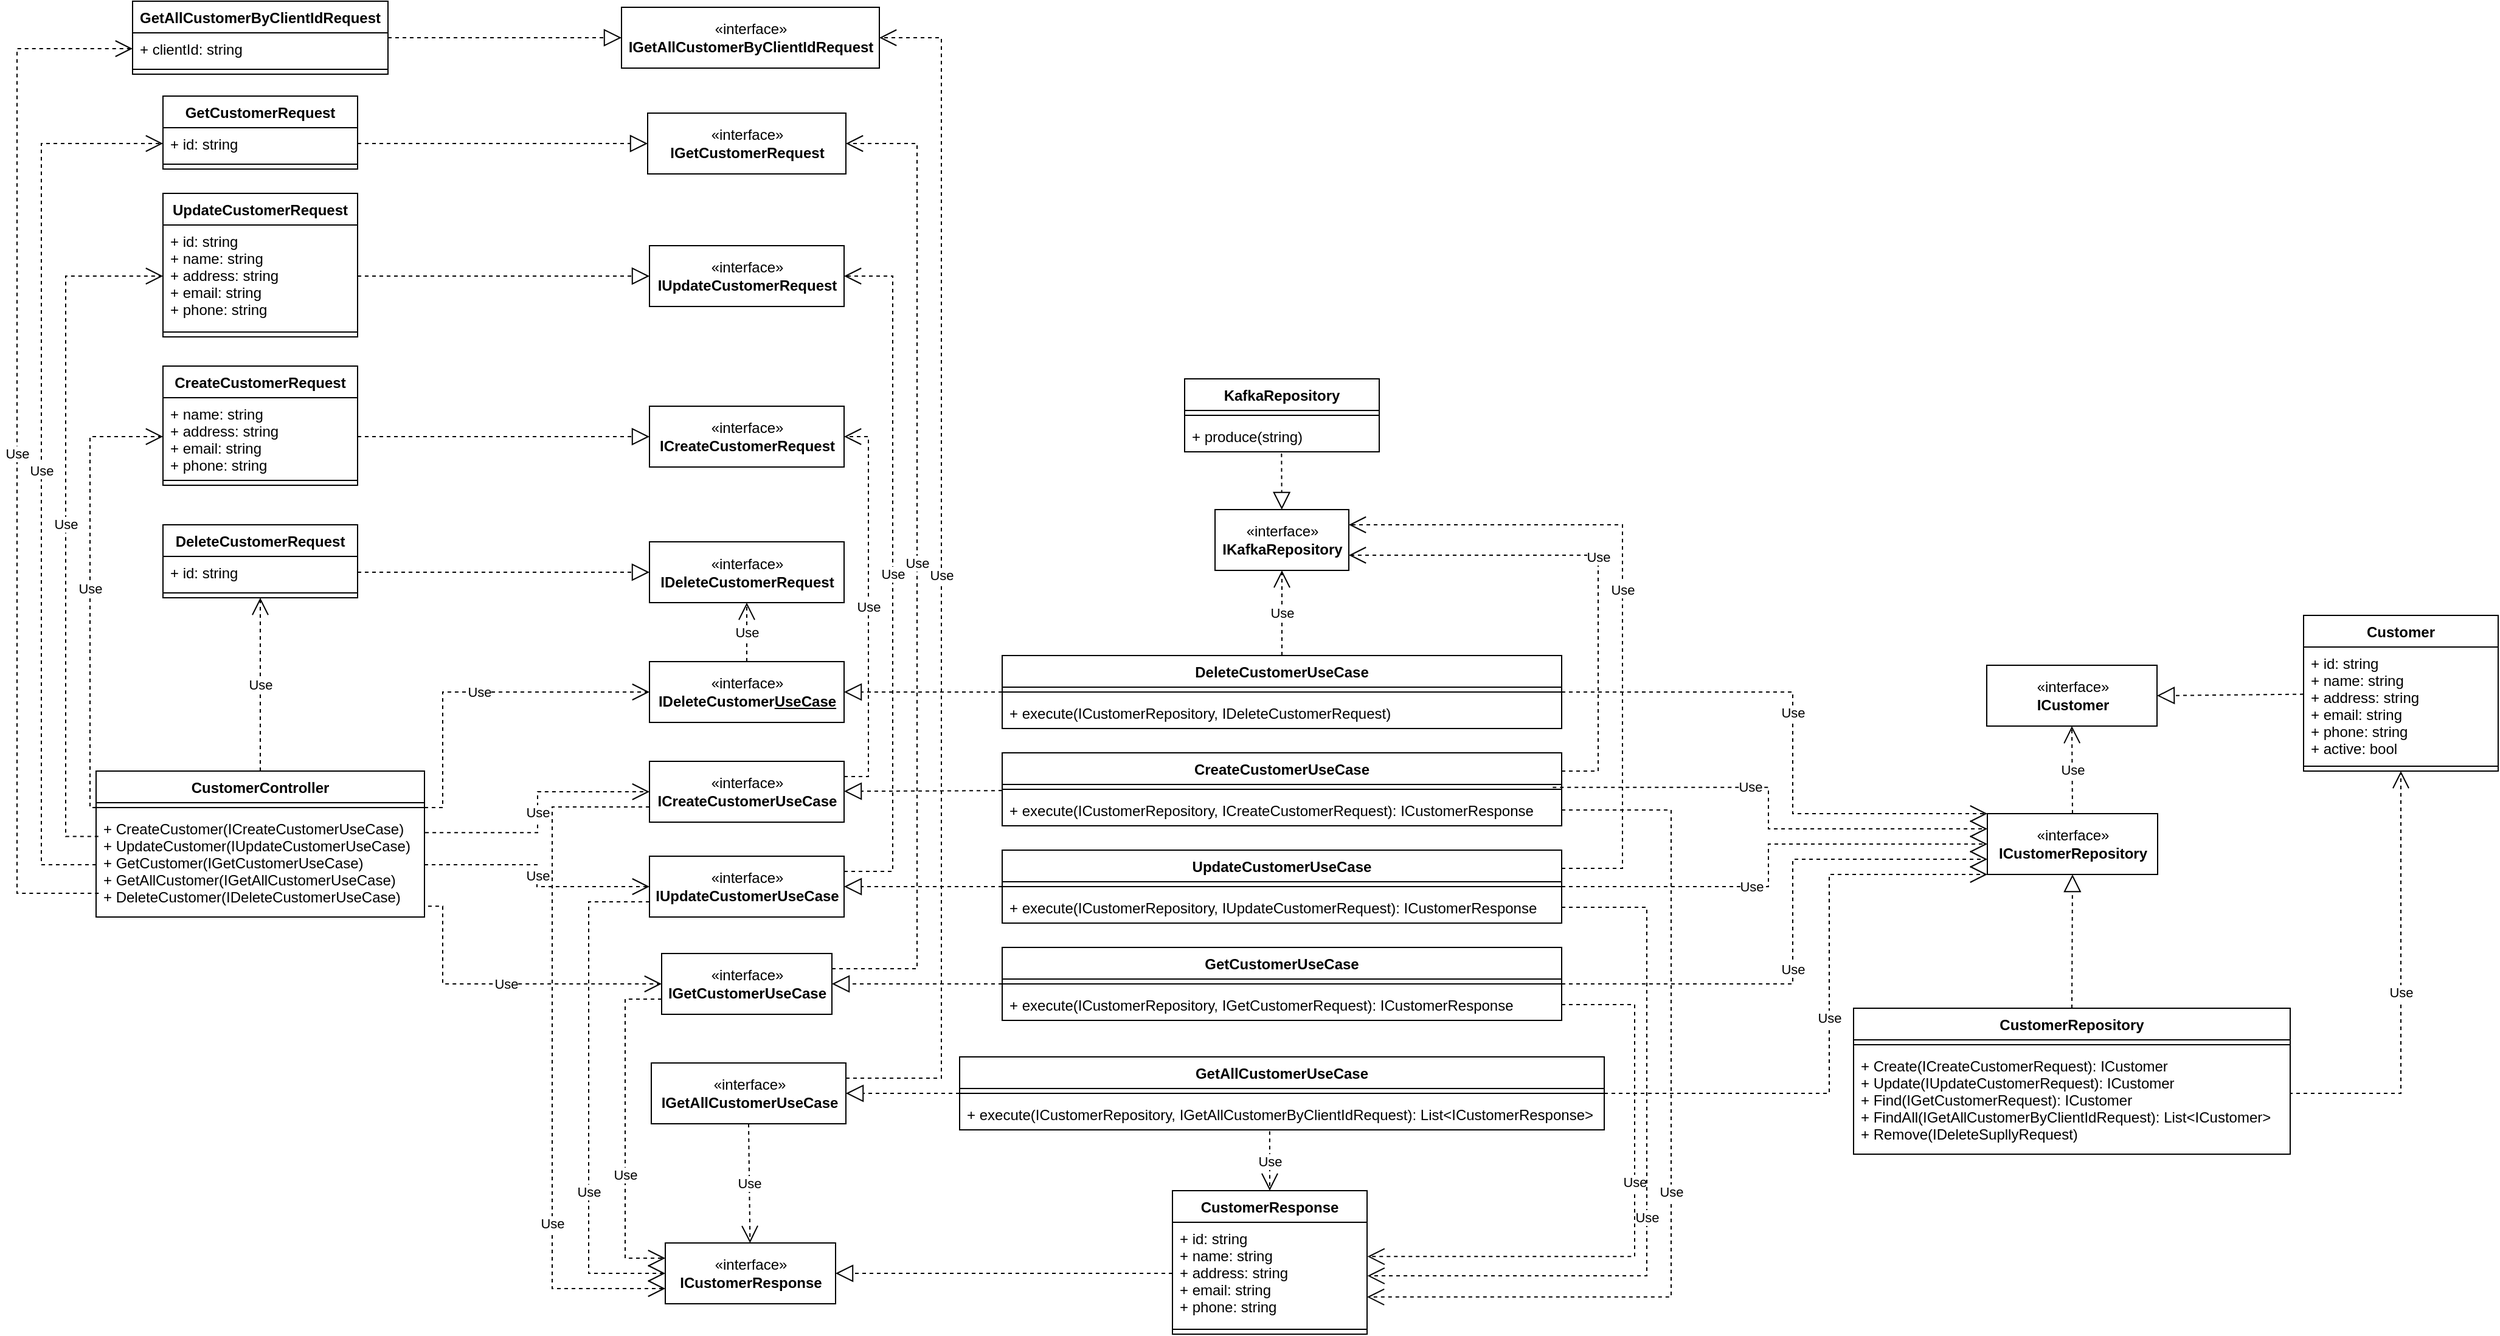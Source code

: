 <mxfile version="17.4.3" type="device"><diagram id="oYw7R-O7Lhc5RY37vG5c" name="Page-1"><mxGraphModel dx="5114" dy="4135" grid="1" gridSize="10" guides="1" tooltips="1" connect="1" arrows="1" fold="1" page="1" pageScale="1" pageWidth="827" pageHeight="1169" math="0" shadow="0"><root><mxCell id="0"/><mxCell id="1" parent="0"/><mxCell id="G_dxRfM780Akff3Wm1Jz-1" value="" style="endArrow=block;dashed=1;endFill=0;endSize=12;html=1;rounded=0;exitX=0;exitY=0.5;exitDx=0;exitDy=0;entryX=1;entryY=0.5;entryDx=0;entryDy=0;" parent="1" source="G_dxRfM780Akff3Wm1Jz-48" target="G_dxRfM780Akff3Wm1Jz-2" edge="1"><mxGeometry width="160" relative="1" as="geometry"><mxPoint x="-690" y="-1310" as="sourcePoint"/><mxPoint x="-260" y="-1103" as="targetPoint"/></mxGeometry></mxCell><mxCell id="G_dxRfM780Akff3Wm1Jz-2" value="«interface»&lt;br&gt;&lt;b&gt;ICustomerResponse&lt;/b&gt;" style="html=1;" parent="1" vertex="1"><mxGeometry x="-897" y="-1280" width="140" height="50" as="geometry"/></mxCell><mxCell id="G_dxRfM780Akff3Wm1Jz-3" value="" style="endArrow=block;dashed=1;endFill=0;endSize=12;html=1;rounded=0;" parent="1" source="G_dxRfM780Akff3Wm1Jz-10" target="G_dxRfM780Akff3Wm1Jz-21" edge="1"><mxGeometry width="160" relative="1" as="geometry"><mxPoint x="-330" y="-1543" as="sourcePoint"/><mxPoint x="-170" y="-1543" as="targetPoint"/></mxGeometry></mxCell><mxCell id="G_dxRfM780Akff3Wm1Jz-4" value="" style="endArrow=block;dashed=1;endFill=0;endSize=12;html=1;rounded=0;" parent="1" source="G_dxRfM780Akff3Wm1Jz-7" target="G_dxRfM780Akff3Wm1Jz-20" edge="1"><mxGeometry width="160" relative="1" as="geometry"><mxPoint x="-680" y="-1583" as="sourcePoint"/><mxPoint x="-520" y="-1583" as="targetPoint"/></mxGeometry></mxCell><mxCell id="G_dxRfM780Akff3Wm1Jz-5" value="" style="endArrow=block;dashed=1;endFill=0;endSize=12;html=1;rounded=0;" parent="1" source="G_dxRfM780Akff3Wm1Jz-13" target="G_dxRfM780Akff3Wm1Jz-22" edge="1"><mxGeometry width="160" relative="1" as="geometry"><mxPoint x="-330" y="-1543" as="sourcePoint"/><mxPoint x="-170" y="-1543" as="targetPoint"/></mxGeometry></mxCell><mxCell id="G_dxRfM780Akff3Wm1Jz-6" value="" style="endArrow=block;dashed=1;endFill=0;endSize=12;html=1;rounded=0;" parent="1" source="G_dxRfM780Akff3Wm1Jz-16" target="G_dxRfM780Akff3Wm1Jz-23" edge="1"><mxGeometry width="160" relative="1" as="geometry"><mxPoint x="-330" y="-1543" as="sourcePoint"/><mxPoint x="-170" y="-1543" as="targetPoint"/></mxGeometry></mxCell><mxCell id="G_dxRfM780Akff3Wm1Jz-7" value="CreateCustomerUseCase" style="swimlane;fontStyle=1;align=center;verticalAlign=top;childLayout=stackLayout;horizontal=1;startSize=26;horizontalStack=0;resizeParent=1;resizeParentMax=0;resizeLast=0;collapsible=1;marginBottom=0;" parent="1" vertex="1"><mxGeometry x="-620" y="-1683" width="460" height="60" as="geometry"/></mxCell><mxCell id="G_dxRfM780Akff3Wm1Jz-8" value="" style="line;strokeWidth=1;fillColor=none;align=left;verticalAlign=middle;spacingTop=-1;spacingLeft=3;spacingRight=3;rotatable=0;labelPosition=right;points=[];portConstraint=eastwest;" parent="G_dxRfM780Akff3Wm1Jz-7" vertex="1"><mxGeometry y="26" width="460" height="8" as="geometry"/></mxCell><mxCell id="G_dxRfM780Akff3Wm1Jz-9" value="+ execute(ICustomerRepository, ICreateCustomerRequest): ICustomerResponse" style="text;strokeColor=none;fillColor=none;align=left;verticalAlign=top;spacingLeft=4;spacingRight=4;overflow=hidden;rotatable=0;points=[[0,0.5],[1,0.5]];portConstraint=eastwest;" parent="G_dxRfM780Akff3Wm1Jz-7" vertex="1"><mxGeometry y="34" width="460" height="26" as="geometry"/></mxCell><mxCell id="G_dxRfM780Akff3Wm1Jz-10" value="UpdateCustomerUseCase" style="swimlane;fontStyle=1;align=center;verticalAlign=top;childLayout=stackLayout;horizontal=1;startSize=26;horizontalStack=0;resizeParent=1;resizeParentMax=0;resizeLast=0;collapsible=1;marginBottom=0;" parent="1" vertex="1"><mxGeometry x="-620" y="-1603" width="460" height="60" as="geometry"/></mxCell><mxCell id="G_dxRfM780Akff3Wm1Jz-11" value="" style="line;strokeWidth=1;fillColor=none;align=left;verticalAlign=middle;spacingTop=-1;spacingLeft=3;spacingRight=3;rotatable=0;labelPosition=right;points=[];portConstraint=eastwest;" parent="G_dxRfM780Akff3Wm1Jz-10" vertex="1"><mxGeometry y="26" width="460" height="8" as="geometry"/></mxCell><mxCell id="G_dxRfM780Akff3Wm1Jz-12" value="+ execute(ICustomerRepository, IUpdateCustomerRequest): ICustomerResponse" style="text;strokeColor=none;fillColor=none;align=left;verticalAlign=top;spacingLeft=4;spacingRight=4;overflow=hidden;rotatable=0;points=[[0,0.5],[1,0.5]];portConstraint=eastwest;" parent="G_dxRfM780Akff3Wm1Jz-10" vertex="1"><mxGeometry y="34" width="460" height="26" as="geometry"/></mxCell><mxCell id="G_dxRfM780Akff3Wm1Jz-13" value="GetCustomerUseCase" style="swimlane;fontStyle=1;align=center;verticalAlign=top;childLayout=stackLayout;horizontal=1;startSize=26;horizontalStack=0;resizeParent=1;resizeParentMax=0;resizeLast=0;collapsible=1;marginBottom=0;" parent="1" vertex="1"><mxGeometry x="-620" y="-1523" width="460" height="60" as="geometry"/></mxCell><mxCell id="G_dxRfM780Akff3Wm1Jz-14" value="" style="line;strokeWidth=1;fillColor=none;align=left;verticalAlign=middle;spacingTop=-1;spacingLeft=3;spacingRight=3;rotatable=0;labelPosition=right;points=[];portConstraint=eastwest;" parent="G_dxRfM780Akff3Wm1Jz-13" vertex="1"><mxGeometry y="26" width="460" height="8" as="geometry"/></mxCell><mxCell id="G_dxRfM780Akff3Wm1Jz-15" value="+ execute(ICustomerRepository, IGetCustomerRequest): ICustomerResponse" style="text;strokeColor=none;fillColor=none;align=left;verticalAlign=top;spacingLeft=4;spacingRight=4;overflow=hidden;rotatable=0;points=[[0,0.5],[1,0.5]];portConstraint=eastwest;" parent="G_dxRfM780Akff3Wm1Jz-13" vertex="1"><mxGeometry y="34" width="460" height="26" as="geometry"/></mxCell><mxCell id="G_dxRfM780Akff3Wm1Jz-16" value="DeleteCustomerUseCase" style="swimlane;fontStyle=1;align=center;verticalAlign=top;childLayout=stackLayout;horizontal=1;startSize=26;horizontalStack=0;resizeParent=1;resizeParentMax=0;resizeLast=0;collapsible=1;marginBottom=0;" parent="1" vertex="1"><mxGeometry x="-620" y="-1763" width="460" height="60" as="geometry"/></mxCell><mxCell id="G_dxRfM780Akff3Wm1Jz-17" value="" style="line;strokeWidth=1;fillColor=none;align=left;verticalAlign=middle;spacingTop=-1;spacingLeft=3;spacingRight=3;rotatable=0;labelPosition=right;points=[];portConstraint=eastwest;" parent="G_dxRfM780Akff3Wm1Jz-16" vertex="1"><mxGeometry y="26" width="460" height="8" as="geometry"/></mxCell><mxCell id="G_dxRfM780Akff3Wm1Jz-18" value="+ execute(ICustomerRepository, IDeleteCustomerRequest)" style="text;strokeColor=none;fillColor=none;align=left;verticalAlign=top;spacingLeft=4;spacingRight=4;overflow=hidden;rotatable=0;points=[[0,0.5],[1,0.5]];portConstraint=eastwest;" parent="G_dxRfM780Akff3Wm1Jz-16" vertex="1"><mxGeometry y="34" width="460" height="26" as="geometry"/></mxCell><mxCell id="G_dxRfM780Akff3Wm1Jz-19" value="&lt;span style=&quot;color: rgba(0 , 0 , 0 , 0) ; font-family: monospace ; font-size: 0px&quot;&gt;%3CmxGraphModel%3E%3Croot%3E%3CmxCell%20id%3D%220%22%2F%3E%3CmxCell%20id%3D%221%22%20parent%3D%220%22%2F%3E%3CmxCell%20id%3D%222%22%20value%3D%22%C2%ABinterface%C2%BB%26lt%3Bbr%26gt%3B%26lt%3Bb%26gt%3BICreateCustomerRequest%26lt%3B%2Fb%26gt%3B%22%20style%3D%22html%3D1%3B%22%20vertex%3D%221%22%20parent%3D%221%22%3E%3CmxGeometry%20x%3D%22-1110%22%20y%3D%22-2160%22%20width%3D%22140%22%20height%3D%2250%22%20as%3D%22geometry%22%2F%3E%3C%2FmxCell%3E%3CmxCell%20id%3D%223%22%20value%3D%22%C2%ABinterface%C2%BB%26lt%3Bbr%26gt%3B%26lt%3Bb%26gt%3BIGetCustomerRequest%26lt%3B%2Fb%26gt%3B%22%20style%3D%22html%3D1%3B%22%20vertex%3D%221%22%20parent%3D%221%22%3E%3CmxGeometry%20x%3D%22-1110%22%20y%3D%22-2040%22%20width%3D%22140%22%20height%3D%2250%22%20as%3D%22geometry%22%2F%3E%3C%2FmxCell%3E%3CmxCell%20id%3D%224%22%20value%3D%22%C2%ABinterface%C2%BB%26lt%3Bbr%26gt%3B%26lt%3Bb%26gt%3BIUpdateCustomerR%26lt%3B%2Fb%26gt%3B%26lt%3Bspan%20style%3D%26quot%3Bcolor%3A%20rgba(0%20%2C%200%20%2C%200%20%2C%200)%20%3B%20font-family%3A%20monospace%20%3B%20font-size%3A%200px%26quot%3B%26gt%3B%253CmxGraphModel%253E%253Croot%253E%253CmxCell%2520id%253D%25220%2522%252F%253E%253CmxCell%2520id%253D%25221%2522%2520parent%253D%25220%2522%252F%253E%253CmxCell%2520id%253D%25222%2522%2520value%253D%2522%25C2%25ABinterface%25C2%25BB%2526lt%253Bbr%2526gt%253B%2526lt%253Bb%2526gt%253BICreateCustomerRequest%2526lt%253B%252Fb%2526gt%253B%2522%2520style%253D%2522html%253D1%253B%2522%2520vertex%253D%25221%2522%2520parent%253D%25221%2522%253E%253CmxGeometry%2520x%253D%2522-790%2522%2520y%253D%2522-1310%2522%2520width%253D%2522140%2522%2520height%253D%252250%2522%2520as%253D%2522geometry%2522%252F%253E%253C%252FmxCell%253E%253C%252Froot%253E%253C%252FmxGraphModel%253E%26lt%3B%2Fspan%26gt%3B%26lt%3Bb%26gt%3B%26lt%3Bbr%26gt%3Bequest%26lt%3B%2Fb%26gt%3B%22%20style%3D%22html%3D1%3B%22%20vertex%3D%221%22%20parent%3D%221%22%3E%3CmxGeometry%20x%3D%22-1110%22%20y%3D%22-2100%22%20width%3D%22140%22%20height%3D%2250%22%20as%3D%22geometry%22%2F%3E%3C%2FmxCell%3E%3CmxCell%20id%3D%225%22%20value%3D%22%C2%ABinterface%C2%BB%26lt%3Bbr%26gt%3B%26lt%3Bb%26gt%3BIDeleteCustomerRequest%26lt%3B%2Fb%26gt%3B%22%20style%3D%22html%3D1%3B%22%20vertex%3D%221%22%20parent%3D%221%22%3E%3CmxGeometry%20x%3D%22-1110%22%20y%3D%22-1980%22%20width%3D%22140%22%20height%3D%2250%22%20as%3D%22geometry%22%2F%3E%3C%2FmxCell%3E%3C%2Froot%3E%3C%2FmxGraphModel%3E&lt;/span&gt;" style="html=1;strokeColor=none;resizeWidth=1;resizeHeight=1;fillColor=none;part=1;connectable=0;allowArrows=0;deletable=0;" parent="1" vertex="1"><mxGeometry x="-940" y="-1773" width="230.0" height="224" as="geometry"><mxPoint y="30" as="offset"/></mxGeometry></mxCell><mxCell id="G_dxRfM780Akff3Wm1Jz-20" value="«interface»&lt;br&gt;&lt;b&gt;ICreateCustomerUseCase&lt;/b&gt;" style="html=1;" parent="1" vertex="1"><mxGeometry x="-910" y="-1676" width="160" height="50" as="geometry"/></mxCell><mxCell id="G_dxRfM780Akff3Wm1Jz-21" value="«interface»&lt;br&gt;&lt;b&gt;IUpdateCustomerUseCase&lt;/b&gt;&lt;span style=&quot;color: rgba(0 , 0 , 0 , 0) ; font-family: monospace ; font-size: 0px&quot;&gt;%3CmxGraphModel%3E%3Croot%3E%3CmxCell%20id%3D%220%22%2F%3E%3CmxCell%20id%3D%221%22%20parent%3D%220%22%2F%3E%3CmxCell%20id%3D%222%22%20value%3D%22%C2%ABinterface%C2%BB%26lt%3Bbr%26gt%3B%26lt%3Bb%26gt%3BICreateCustomerRequest%26lt%3B%2Fb%26gt%3B%22%20style%3D%22html%3D1%3B%22%20vertex%3D%221%22%20parent%3D%221%22%3E%3CmxGeometry%20x%3D%22-790%22%20y%3D%22-1310%22%20width%3D%22140%22%20height%3D%2250%22%20as%3D%22geometry%22%2F%3E%3C%2FmxCell%3E%3C%2Froot%3E%3C%2FmxGraphMom&lt;/span&gt;&lt;b&gt;&lt;br&gt;&lt;/b&gt;" style="html=1;" parent="1" vertex="1"><mxGeometry x="-910" y="-1598" width="160" height="50" as="geometry"/></mxCell><mxCell id="G_dxRfM780Akff3Wm1Jz-22" value="«interface»&lt;br&gt;&lt;b&gt;IGetCustomerUseCase&lt;/b&gt;" style="html=1;" parent="1" vertex="1"><mxGeometry x="-900" y="-1518" width="140" height="50" as="geometry"/></mxCell><mxCell id="G_dxRfM780Akff3Wm1Jz-23" value="«interface»&lt;br&gt;&lt;b&gt;IDeleteCustomer&lt;u&gt;UseCase&lt;/u&gt;&lt;/b&gt;" style="html=1;" parent="1" vertex="1"><mxGeometry x="-910" y="-1758" width="160" height="50" as="geometry"/></mxCell><mxCell id="G_dxRfM780Akff3Wm1Jz-24" value="Use" style="endArrow=open;endSize=12;dashed=1;html=1;rounded=0;exitX=0;exitY=0.75;exitDx=0;exitDy=0;edgeStyle=elbowEdgeStyle;entryX=0;entryY=0.75;entryDx=0;entryDy=0;" parent="1" source="G_dxRfM780Akff3Wm1Jz-20" target="G_dxRfM780Akff3Wm1Jz-2" edge="1"><mxGeometry x="0.485" width="160" relative="1" as="geometry"><mxPoint x="-1180" y="-1623" as="sourcePoint"/><mxPoint x="-930" y="-1233" as="targetPoint"/><Array as="points"><mxPoint x="-990" y="-1593"/><mxPoint x="-980" y="-1373"/><mxPoint x="-910" y="-1193"/><mxPoint x="-930" y="-1403"/><mxPoint x="-920" y="-1643"/><mxPoint x="-910" y="-1663"/><mxPoint x="-900" y="-1543"/></Array><mxPoint as="offset"/></mxGeometry></mxCell><mxCell id="G_dxRfM780Akff3Wm1Jz-25" value="Use" style="endArrow=open;endSize=12;dashed=1;html=1;rounded=0;exitX=0;exitY=0.75;exitDx=0;exitDy=0;edgeStyle=elbowEdgeStyle;entryX=0;entryY=0.5;entryDx=0;entryDy=0;" parent="1" source="G_dxRfM780Akff3Wm1Jz-21" target="G_dxRfM780Akff3Wm1Jz-2" edge="1"><mxGeometry x="0.376" width="160" relative="1" as="geometry"><mxPoint x="-1040" y="-1433" as="sourcePoint"/><mxPoint x="-950" y="-1213" as="targetPoint"/><Array as="points"><mxPoint x="-960" y="-1383"/><mxPoint x="-950" y="-1423"/><mxPoint x="-950" y="-1393"/><mxPoint x="-930" y="-1473"/><mxPoint x="-920" y="-1502"/></Array><mxPoint as="offset"/></mxGeometry></mxCell><mxCell id="G_dxRfM780Akff3Wm1Jz-26" value="Use" style="endArrow=open;endSize=12;dashed=1;html=1;rounded=0;exitX=0;exitY=0.75;exitDx=0;exitDy=0;edgeStyle=elbowEdgeStyle;entryX=0;entryY=0.25;entryDx=0;entryDy=0;" parent="1" source="G_dxRfM780Akff3Wm1Jz-22" target="G_dxRfM780Akff3Wm1Jz-2" edge="1"><mxGeometry x="0.264" width="160" relative="1" as="geometry"><mxPoint x="-1040" y="-1433" as="sourcePoint"/><mxPoint x="-970" y="-1163" as="targetPoint"/><Array as="points"><mxPoint x="-930" y="-1373"/><mxPoint x="-830" y="-1353"/><mxPoint x="-940" y="-1373"/><mxPoint x="-970" y="-1363"/><mxPoint x="-990" y="-1383"/><mxPoint x="-950" y="-1463"/><mxPoint x="-940" y="-1463"/></Array><mxPoint as="offset"/></mxGeometry></mxCell><mxCell id="G_dxRfM780Akff3Wm1Jz-27" value="Use" style="endArrow=open;endSize=12;dashed=1;html=1;rounded=0;exitX=0.984;exitY=0.3;exitDx=0;exitDy=0;entryX=0;entryY=0.25;entryDx=0;entryDy=0;edgeStyle=elbowEdgeStyle;exitPerimeter=0;" parent="1" source="G_dxRfM780Akff3Wm1Jz-8" target="G_dxRfM780Akff3Wm1Jz-74" edge="1"><mxGeometry x="-0.17" width="160" relative="1" as="geometry"><mxPoint x="-330" y="-1633" as="sourcePoint"/><mxPoint x="-170" y="-1633" as="targetPoint"/><Array as="points"><mxPoint x="10" y="-1633"/><mxPoint x="10" y="-1703"/></Array><mxPoint as="offset"/></mxGeometry></mxCell><mxCell id="G_dxRfM780Akff3Wm1Jz-28" value="Use" style="endArrow=open;endSize=12;dashed=1;html=1;rounded=0;exitX=1;exitY=0.5;exitDx=0;exitDy=0;entryX=0;entryY=0.5;entryDx=0;entryDy=0;edgeStyle=elbowEdgeStyle;" parent="1" source="G_dxRfM780Akff3Wm1Jz-10" target="G_dxRfM780Akff3Wm1Jz-74" edge="1"><mxGeometry x="-0.193" width="160" relative="1" as="geometry"><mxPoint x="-320" y="-1623" as="sourcePoint"/><mxPoint x="-160" y="-1623" as="targetPoint"/><Array as="points"><mxPoint x="10" y="-1593"/></Array><mxPoint as="offset"/></mxGeometry></mxCell><mxCell id="G_dxRfM780Akff3Wm1Jz-29" value="Use" style="endArrow=open;endSize=12;dashed=1;html=1;rounded=0;exitX=1;exitY=0.5;exitDx=0;exitDy=0;entryX=0;entryY=0.75;entryDx=0;entryDy=0;edgeStyle=elbowEdgeStyle;" parent="1" source="G_dxRfM780Akff3Wm1Jz-13" target="G_dxRfM780Akff3Wm1Jz-74" edge="1"><mxGeometry x="-0.104" width="160" relative="1" as="geometry"><mxPoint x="-310" y="-1613" as="sourcePoint"/><mxPoint x="-150" y="-1613" as="targetPoint"/><Array as="points"><mxPoint x="30" y="-1523"/><mxPoint x="-20" y="-1603"/><mxPoint x="-270" y="-1603"/></Array><mxPoint as="offset"/></mxGeometry></mxCell><mxCell id="G_dxRfM780Akff3Wm1Jz-30" value="Use" style="endArrow=open;endSize=12;dashed=1;html=1;rounded=0;edgeStyle=elbowEdgeStyle;exitX=1;exitY=0.5;exitDx=0;exitDy=0;entryX=0;entryY=0;entryDx=0;entryDy=0;" parent="1" source="G_dxRfM780Akff3Wm1Jz-16" target="G_dxRfM780Akff3Wm1Jz-74" edge="1"><mxGeometry x="-0.08" width="160" relative="1" as="geometry"><mxPoint x="-290" y="-1533" as="sourcePoint"/><mxPoint x="140" y="-1733" as="targetPoint"/><Array as="points"><mxPoint x="30" y="-1673"/><mxPoint x="20" y="-1543"/></Array><mxPoint as="offset"/></mxGeometry></mxCell><mxCell id="G_dxRfM780Akff3Wm1Jz-31" value="DeleteCustomerRequest" style="swimlane;fontStyle=1;align=center;verticalAlign=top;childLayout=stackLayout;horizontal=1;startSize=26;horizontalStack=0;resizeParent=1;resizeParentMax=0;resizeLast=0;collapsible=1;marginBottom=0;" parent="1" vertex="1"><mxGeometry x="-1310" y="-1870.5" width="160" height="60" as="geometry"/></mxCell><mxCell id="G_dxRfM780Akff3Wm1Jz-32" value="+ id: string" style="text;strokeColor=none;fillColor=none;align=left;verticalAlign=top;spacingLeft=4;spacingRight=4;overflow=hidden;rotatable=0;points=[[0,0.5],[1,0.5]];portConstraint=eastwest;" parent="G_dxRfM780Akff3Wm1Jz-31" vertex="1"><mxGeometry y="26" width="160" height="26" as="geometry"/></mxCell><mxCell id="G_dxRfM780Akff3Wm1Jz-33" value="" style="line;strokeWidth=1;fillColor=none;align=left;verticalAlign=middle;spacingTop=-1;spacingLeft=3;spacingRight=3;rotatable=0;labelPosition=right;points=[];portConstraint=eastwest;" parent="G_dxRfM780Akff3Wm1Jz-31" vertex="1"><mxGeometry y="52" width="160" height="8" as="geometry"/></mxCell><mxCell id="G_dxRfM780Akff3Wm1Jz-34" style="edgeStyle=elbowEdgeStyle;rounded=0;orthogonalLoop=1;jettySize=auto;html=1;exitX=0.5;exitY=0;exitDx=0;exitDy=0;" parent="1" source="G_dxRfM780Akff3Wm1Jz-31" target="G_dxRfM780Akff3Wm1Jz-31" edge="1"><mxGeometry relative="1" as="geometry"/></mxCell><mxCell id="G_dxRfM780Akff3Wm1Jz-35" value="GetCustomerRequest" style="swimlane;fontStyle=1;align=center;verticalAlign=top;childLayout=stackLayout;horizontal=1;startSize=26;horizontalStack=0;resizeParent=1;resizeParentMax=0;resizeLast=0;collapsible=1;marginBottom=0;" parent="1" vertex="1"><mxGeometry x="-1310" y="-2223" width="160" height="60" as="geometry"/></mxCell><mxCell id="G_dxRfM780Akff3Wm1Jz-36" value="+ id: string" style="text;strokeColor=none;fillColor=none;align=left;verticalAlign=top;spacingLeft=4;spacingRight=4;overflow=hidden;rotatable=0;points=[[0,0.5],[1,0.5]];portConstraint=eastwest;" parent="G_dxRfM780Akff3Wm1Jz-35" vertex="1"><mxGeometry y="26" width="160" height="26" as="geometry"/></mxCell><mxCell id="G_dxRfM780Akff3Wm1Jz-37" value="" style="line;strokeWidth=1;fillColor=none;align=left;verticalAlign=middle;spacingTop=-1;spacingLeft=3;spacingRight=3;rotatable=0;labelPosition=right;points=[];portConstraint=eastwest;" parent="G_dxRfM780Akff3Wm1Jz-35" vertex="1"><mxGeometry y="52" width="160" height="8" as="geometry"/></mxCell><mxCell id="G_dxRfM780Akff3Wm1Jz-38" value="UpdateCustomerRequest" style="swimlane;fontStyle=1;align=center;verticalAlign=top;childLayout=stackLayout;horizontal=1;startSize=26;horizontalStack=0;resizeParent=1;resizeParentMax=0;resizeLast=0;collapsible=1;marginBottom=0;" parent="1" vertex="1"><mxGeometry x="-1310" y="-2143" width="160" height="118" as="geometry"/></mxCell><mxCell id="G_dxRfM780Akff3Wm1Jz-39" value="+ id: string&#10;+ name: string&#10;+ address: string&#10;+ email: string&#10;+ phone: string" style="text;strokeColor=none;fillColor=none;align=left;verticalAlign=top;spacingLeft=4;spacingRight=4;overflow=hidden;rotatable=0;points=[[0,0.5],[1,0.5]];portConstraint=eastwest;" parent="G_dxRfM780Akff3Wm1Jz-38" vertex="1"><mxGeometry y="26" width="160" height="84" as="geometry"/></mxCell><mxCell id="G_dxRfM780Akff3Wm1Jz-40" value="" style="line;strokeWidth=1;fillColor=none;align=left;verticalAlign=middle;spacingTop=-1;spacingLeft=3;spacingRight=3;rotatable=0;labelPosition=right;points=[];portConstraint=eastwest;" parent="G_dxRfM780Akff3Wm1Jz-38" vertex="1"><mxGeometry y="110" width="160" height="8" as="geometry"/></mxCell><mxCell id="G_dxRfM780Akff3Wm1Jz-41" value="CreateCustomerRequest" style="swimlane;fontStyle=1;align=center;verticalAlign=top;childLayout=stackLayout;horizontal=1;startSize=26;horizontalStack=0;resizeParent=1;resizeParentMax=0;resizeLast=0;collapsible=1;marginBottom=0;" parent="1" vertex="1"><mxGeometry x="-1310" y="-2001" width="160" height="98" as="geometry"/></mxCell><mxCell id="G_dxRfM780Akff3Wm1Jz-42" value="+ name: string&#10;+ address: string&#10;+ email: string&#10;+ phone: string" style="text;strokeColor=none;fillColor=none;align=left;verticalAlign=top;spacingLeft=4;spacingRight=4;overflow=hidden;rotatable=0;points=[[0,0.5],[1,0.5]];portConstraint=eastwest;" parent="G_dxRfM780Akff3Wm1Jz-41" vertex="1"><mxGeometry y="26" width="160" height="64" as="geometry"/></mxCell><mxCell id="G_dxRfM780Akff3Wm1Jz-43" value="" style="line;strokeWidth=1;fillColor=none;align=left;verticalAlign=middle;spacingTop=-1;spacingLeft=3;spacingRight=3;rotatable=0;labelPosition=right;points=[];portConstraint=eastwest;" parent="G_dxRfM780Akff3Wm1Jz-41" vertex="1"><mxGeometry y="90" width="160" height="8" as="geometry"/></mxCell><mxCell id="G_dxRfM780Akff3Wm1Jz-44" value="Use" style="endArrow=open;endSize=12;dashed=1;html=1;rounded=0;exitX=1;exitY=0.5;exitDx=0;exitDy=0;entryX=1.002;entryY=0.335;entryDx=0;entryDy=0;edgeStyle=elbowEdgeStyle;entryPerimeter=0;" parent="1" source="G_dxRfM780Akff3Wm1Jz-15" target="G_dxRfM780Akff3Wm1Jz-48" edge="1"><mxGeometry x="-0.153" width="160" relative="1" as="geometry"><mxPoint x="-470" y="-1433" as="sourcePoint"/><mxPoint x="-530" y="-1375" as="targetPoint"/><Array as="points"><mxPoint x="-100" y="-1443"/><mxPoint x="-120" y="-1363"/><mxPoint x="-510" y="-1423"/><mxPoint x="-500" y="-1473"/></Array><mxPoint as="offset"/></mxGeometry></mxCell><mxCell id="G_dxRfM780Akff3Wm1Jz-45" value="Use" style="endArrow=open;endSize=12;dashed=1;html=1;rounded=0;exitX=1;exitY=0.5;exitDx=0;exitDy=0;entryX=1.002;entryY=0.524;entryDx=0;entryDy=0;edgeStyle=elbowEdgeStyle;entryPerimeter=0;" parent="1" source="G_dxRfM780Akff3Wm1Jz-12" target="G_dxRfM780Akff3Wm1Jz-48" edge="1"><mxGeometry x="0.077" width="160" relative="1" as="geometry"><mxPoint x="-540" y="-1513" as="sourcePoint"/><mxPoint x="-530" y="-1360" as="targetPoint"/><Array as="points"><mxPoint x="-90" y="-1533"/><mxPoint x="-110" y="-1533"/><mxPoint x="-120" y="-1383"/><mxPoint x="-130" y="-1413"/><mxPoint x="-140" y="-1453"/><mxPoint x="-480" y="-1473"/></Array><mxPoint as="offset"/></mxGeometry></mxCell><mxCell id="G_dxRfM780Akff3Wm1Jz-46" value="Use" style="endArrow=open;endSize=12;dashed=1;html=1;rounded=0;exitX=1;exitY=0.5;exitDx=0;exitDy=0;entryX=1;entryY=0.731;entryDx=0;entryDy=0;edgeStyle=elbowEdgeStyle;entryPerimeter=0;" parent="1" source="G_dxRfM780Akff3Wm1Jz-9" target="G_dxRfM780Akff3Wm1Jz-48" edge="1"><mxGeometry x="0.093" width="160" relative="1" as="geometry"><mxPoint x="-400" y="-1443" as="sourcePoint"/><mxPoint x="-530" y="-1352.5" as="targetPoint"/><Array as="points"><mxPoint x="-70" y="-1443"/><mxPoint x="-90" y="-1453"/><mxPoint x="-110" y="-1603"/><mxPoint x="-250" y="-1533"/><mxPoint x="-460" y="-1523"/></Array><mxPoint y="-1" as="offset"/></mxGeometry></mxCell><mxCell id="G_dxRfM780Akff3Wm1Jz-47" value="CustomerResponse" style="swimlane;fontStyle=1;align=center;verticalAlign=top;childLayout=stackLayout;horizontal=1;startSize=26;horizontalStack=0;resizeParent=1;resizeParentMax=0;resizeLast=0;collapsible=1;marginBottom=0;" parent="1" vertex="1"><mxGeometry x="-480" y="-1323" width="160" height="118" as="geometry"/></mxCell><mxCell id="G_dxRfM780Akff3Wm1Jz-48" value="+ id: string&#10;+ name: string&#10;+ address: string&#10;+ email: string&#10;+ phone: string" style="text;strokeColor=none;fillColor=none;align=left;verticalAlign=top;spacingLeft=4;spacingRight=4;overflow=hidden;rotatable=0;points=[[0,0.5],[1,0.5]];portConstraint=eastwest;" parent="G_dxRfM780Akff3Wm1Jz-47" vertex="1"><mxGeometry y="26" width="160" height="84" as="geometry"/></mxCell><mxCell id="G_dxRfM780Akff3Wm1Jz-49" value="" style="line;strokeWidth=1;fillColor=none;align=left;verticalAlign=middle;spacingTop=-1;spacingLeft=3;spacingRight=3;rotatable=0;labelPosition=right;points=[];portConstraint=eastwest;" parent="G_dxRfM780Akff3Wm1Jz-47" vertex="1"><mxGeometry y="110" width="160" height="8" as="geometry"/></mxCell><mxCell id="G_dxRfM780Akff3Wm1Jz-50" value="Use" style="endArrow=open;endSize=12;dashed=1;html=1;rounded=0;exitX=0.5;exitY=0;exitDx=0;exitDy=0;entryX=0.5;entryY=1;entryDx=0;entryDy=0;" parent="1" source="G_dxRfM780Akff3Wm1Jz-74" target="G_dxRfM780Akff3Wm1Jz-75" edge="1"><mxGeometry width="160" relative="1" as="geometry"><mxPoint x="-18.5" y="-1733" as="sourcePoint"/><mxPoint x="-10" y="-1813" as="targetPoint"/></mxGeometry></mxCell><mxCell id="G_dxRfM780Akff3Wm1Jz-51" value="«interface»&lt;br&gt;&lt;b&gt;IDeleteCustomerRequest&lt;/b&gt;" style="html=1;" parent="1" vertex="1"><mxGeometry x="-910" y="-1856.5" width="160" height="50" as="geometry"/></mxCell><mxCell id="G_dxRfM780Akff3Wm1Jz-52" value="«interface»&lt;br&gt;&lt;b&gt;ICreateCustomerRequest&lt;/b&gt;" style="html=1;" parent="1" vertex="1"><mxGeometry x="-910" y="-1968" width="160" height="50" as="geometry"/></mxCell><mxCell id="G_dxRfM780Akff3Wm1Jz-53" value="«interface»&lt;br&gt;&lt;b&gt;IUpdateCustomerR&lt;/b&gt;&lt;span style=&quot;color: rgba(0 , 0 , 0 , 0) ; font-family: monospace ; font-size: 0px&quot;&gt;3CmxGraphModel%3E%3Croot%3E%3CmxCell%20id%3D%220%22%2F%3E%3CmxCell%20id%3D%221%22%20parent%3D%220%22%2F%3E%3CmxCell%20id%3D%222%22%20value%3D%22%C2%ABinterface%C2%BB%26lt%3Bbr%26gt%3B%26lt%3Bb%26gt%3BICreateCustomerRequest%26lt%3B%2Fb%26gt%3B%22%20style%3D%22html%3D1%3B%22%20vertex%3D%221%22%20parent%3D%221%22%3E%3CmxGeometry%20x%3D%22-790%22%20y%3D%22-1310%22%20width%3D%22140%22%20height%3D%2250%22%20as%3D%22geometry%22%2F%3E%3C%2FmxCell%3E%3C%2Froot%3E%3C%2FmxGraphModel%3E&lt;/span&gt;&lt;b&gt;equest&lt;/b&gt;" style="html=1;" parent="1" vertex="1"><mxGeometry x="-910" y="-2100" width="160" height="50" as="geometry"/></mxCell><mxCell id="G_dxRfM780Akff3Wm1Jz-54" value="«interface»&lt;br&gt;&lt;b&gt;IGetCustomerRequest&lt;/b&gt;" style="html=1;" parent="1" vertex="1"><mxGeometry x="-911.5" y="-2209" width="163" height="50" as="geometry"/></mxCell><mxCell id="G_dxRfM780Akff3Wm1Jz-55" value="Use" style="endArrow=open;endSize=12;dashed=1;html=1;rounded=0;entryX=0.5;entryY=1;entryDx=0;entryDy=0;exitX=0.5;exitY=0;exitDx=0;exitDy=0;" parent="1" source="G_dxRfM780Akff3Wm1Jz-23" target="G_dxRfM780Akff3Wm1Jz-51" edge="1"><mxGeometry width="160" relative="1" as="geometry"><mxPoint x="-830" y="-1803" as="sourcePoint"/><mxPoint x="-670" y="-1803" as="targetPoint"/></mxGeometry></mxCell><mxCell id="G_dxRfM780Akff3Wm1Jz-56" value="CustomerController" style="swimlane;fontStyle=1;align=center;verticalAlign=top;childLayout=stackLayout;horizontal=1;startSize=26;horizontalStack=0;resizeParent=1;resizeParentMax=0;resizeLast=0;collapsible=1;marginBottom=0;" parent="1" vertex="1"><mxGeometry x="-1365" y="-1668" width="270" height="120" as="geometry"/></mxCell><mxCell id="G_dxRfM780Akff3Wm1Jz-57" value="" style="line;strokeWidth=1;fillColor=none;align=left;verticalAlign=middle;spacingTop=-1;spacingLeft=3;spacingRight=3;rotatable=0;labelPosition=right;points=[];portConstraint=eastwest;" parent="G_dxRfM780Akff3Wm1Jz-56" vertex="1"><mxGeometry y="26" width="270" height="8" as="geometry"/></mxCell><mxCell id="G_dxRfM780Akff3Wm1Jz-58" value="+ CreateCustomer(ICreateCustomerUseCase)&#10;+ UpdateCustomer(IUpdateCustomerUseCase)&#10;+ GetCustomer(IGetCustomerUseCase)&#10;+ GetAllCustomer(IGetAllCustomerUseCase)&#10;+ DeleteCustomer(IDeleteCustomerUseCase)" style="text;strokeColor=none;fillColor=none;align=left;verticalAlign=top;spacingLeft=4;spacingRight=4;overflow=hidden;rotatable=0;points=[[0,0.5],[1,0.5]];portConstraint=eastwest;" parent="G_dxRfM780Akff3Wm1Jz-56" vertex="1"><mxGeometry y="34" width="270" height="86" as="geometry"/></mxCell><mxCell id="G_dxRfM780Akff3Wm1Jz-59" value="" style="endArrow=block;dashed=1;endFill=0;endSize=12;html=1;rounded=0;entryX=0;entryY=0.5;entryDx=0;entryDy=0;" parent="1" source="G_dxRfM780Akff3Wm1Jz-36" target="G_dxRfM780Akff3Wm1Jz-54" edge="1"><mxGeometry width="160" relative="1" as="geometry"><mxPoint x="-1120" y="-2203" as="sourcePoint"/><mxPoint x="-960" y="-2203" as="targetPoint"/></mxGeometry></mxCell><mxCell id="G_dxRfM780Akff3Wm1Jz-60" value="" style="endArrow=block;dashed=1;endFill=0;endSize=12;html=1;rounded=0;exitX=1;exitY=0.5;exitDx=0;exitDy=0;entryX=0;entryY=0.5;entryDx=0;entryDy=0;" parent="1" source="G_dxRfM780Akff3Wm1Jz-39" target="G_dxRfM780Akff3Wm1Jz-53" edge="1"><mxGeometry width="160" relative="1" as="geometry"><mxPoint x="-1100" y="-2073" as="sourcePoint"/><mxPoint x="-940" y="-2073" as="targetPoint"/></mxGeometry></mxCell><mxCell id="G_dxRfM780Akff3Wm1Jz-61" value="" style="endArrow=block;dashed=1;endFill=0;endSize=12;html=1;rounded=0;exitX=1;exitY=0.5;exitDx=0;exitDy=0;entryX=0;entryY=0.5;entryDx=0;entryDy=0;" parent="1" source="G_dxRfM780Akff3Wm1Jz-42" target="G_dxRfM780Akff3Wm1Jz-52" edge="1"><mxGeometry width="160" relative="1" as="geometry"><mxPoint x="-1270" y="-1993" as="sourcePoint"/><mxPoint x="-1110" y="-1993" as="targetPoint"/></mxGeometry></mxCell><mxCell id="G_dxRfM780Akff3Wm1Jz-62" value="" style="endArrow=block;dashed=1;endFill=0;endSize=12;html=1;rounded=0;exitX=1;exitY=0.5;exitDx=0;exitDy=0;" parent="1" source="G_dxRfM780Akff3Wm1Jz-32" target="G_dxRfM780Akff3Wm1Jz-51" edge="1"><mxGeometry width="160" relative="1" as="geometry"><mxPoint x="-1130" y="-1823" as="sourcePoint"/><mxPoint x="-970" y="-1823" as="targetPoint"/></mxGeometry></mxCell><mxCell id="G_dxRfM780Akff3Wm1Jz-63" value="Use" style="endArrow=open;endSize=12;dashed=1;html=1;rounded=0;exitX=1;exitY=0.25;exitDx=0;exitDy=0;entryX=1;entryY=0.5;entryDx=0;entryDy=0;edgeStyle=elbowEdgeStyle;" parent="1" source="G_dxRfM780Akff3Wm1Jz-20" target="G_dxRfM780Akff3Wm1Jz-52" edge="1"><mxGeometry width="160" relative="1" as="geometry"><mxPoint x="-630" y="-1843" as="sourcePoint"/><mxPoint x="-470" y="-1843" as="targetPoint"/><Array as="points"><mxPoint x="-730" y="-1833"/></Array></mxGeometry></mxCell><mxCell id="G_dxRfM780Akff3Wm1Jz-64" value="Use" style="endArrow=open;endSize=12;dashed=1;html=1;rounded=0;exitX=1;exitY=0.25;exitDx=0;exitDy=0;entryX=1;entryY=0.5;entryDx=0;entryDy=0;edgeStyle=elbowEdgeStyle;" parent="1" source="G_dxRfM780Akff3Wm1Jz-21" target="G_dxRfM780Akff3Wm1Jz-53" edge="1"><mxGeometry width="160" relative="1" as="geometry"><mxPoint x="-560" y="-1853" as="sourcePoint"/><mxPoint x="-400" y="-1853" as="targetPoint"/><Array as="points"><mxPoint x="-710" y="-1903"/><mxPoint x="-700" y="-1860"/></Array></mxGeometry></mxCell><mxCell id="G_dxRfM780Akff3Wm1Jz-65" value="Use" style="endArrow=open;endSize=12;dashed=1;html=1;rounded=0;exitX=1;exitY=0.25;exitDx=0;exitDy=0;entryX=1;entryY=0.5;entryDx=0;entryDy=0;edgeStyle=elbowEdgeStyle;" parent="1" source="G_dxRfM780Akff3Wm1Jz-22" target="G_dxRfM780Akff3Wm1Jz-54" edge="1"><mxGeometry width="160" relative="1" as="geometry"><mxPoint x="-570" y="-1893" as="sourcePoint"/><mxPoint x="-410" y="-1893" as="targetPoint"/><Array as="points"><mxPoint x="-690" y="-1903"/><mxPoint x="-680" y="-1903"/><mxPoint x="-670" y="-1873"/></Array></mxGeometry></mxCell><mxCell id="G_dxRfM780Akff3Wm1Jz-66" value="Use" style="endArrow=open;endSize=12;dashed=1;html=1;rounded=0;exitX=0.5;exitY=0;exitDx=0;exitDy=0;entryX=0.5;entryY=1;entryDx=0;entryDy=0;" parent="1" source="G_dxRfM780Akff3Wm1Jz-56" target="G_dxRfM780Akff3Wm1Jz-31" edge="1"><mxGeometry width="160" relative="1" as="geometry"><mxPoint x="-1290" y="-1743" as="sourcePoint"/><mxPoint x="-1130" y="-1743" as="targetPoint"/></mxGeometry></mxCell><mxCell id="G_dxRfM780Akff3Wm1Jz-67" value="Use" style="endArrow=open;endSize=12;dashed=1;html=1;rounded=0;exitX=0;exitY=0.25;exitDx=0;exitDy=0;entryX=0;entryY=0.5;entryDx=0;entryDy=0;edgeStyle=elbowEdgeStyle;" parent="1" source="G_dxRfM780Akff3Wm1Jz-56" target="G_dxRfM780Akff3Wm1Jz-42" edge="1"><mxGeometry width="160" relative="1" as="geometry"><mxPoint x="-1440" y="-1753" as="sourcePoint"/><mxPoint x="-1280" y="-1753" as="targetPoint"/><Array as="points"><mxPoint x="-1370" y="-1823"/><mxPoint x="-1360" y="-1743"/><mxPoint x="-1350" y="-1813"/></Array></mxGeometry></mxCell><mxCell id="G_dxRfM780Akff3Wm1Jz-68" value="Use" style="endArrow=open;endSize=12;dashed=1;html=1;rounded=0;entryX=0;entryY=0.5;entryDx=0;entryDy=0;edgeStyle=elbowEdgeStyle;exitX=0.007;exitY=0.229;exitDx=0;exitDy=0;exitPerimeter=0;" parent="1" source="G_dxRfM780Akff3Wm1Jz-58" target="G_dxRfM780Akff3Wm1Jz-39" edge="1"><mxGeometry width="160" relative="1" as="geometry"><mxPoint x="-1320" y="-1620" as="sourcePoint"/><mxPoint x="-1340" y="-1563" as="targetPoint"/><Array as="points"><mxPoint x="-1390" y="-1873"/></Array></mxGeometry></mxCell><mxCell id="G_dxRfM780Akff3Wm1Jz-69" value="Use" style="endArrow=open;endSize=12;dashed=1;html=1;rounded=0;entryX=0;entryY=0.5;entryDx=0;entryDy=0;exitX=0;exitY=0.5;exitDx=0;exitDy=0;edgeStyle=elbowEdgeStyle;" parent="1" source="G_dxRfM780Akff3Wm1Jz-58" target="G_dxRfM780Akff3Wm1Jz-36" edge="1"><mxGeometry width="160" relative="1" as="geometry"><mxPoint x="-1410" y="-1563" as="sourcePoint"/><mxPoint x="-1250" y="-1563" as="targetPoint"/><Array as="points"><mxPoint x="-1410" y="-1743"/><mxPoint x="-1400" y="-1913"/></Array></mxGeometry></mxCell><mxCell id="G_dxRfM780Akff3Wm1Jz-70" value="Use" style="endArrow=open;endSize=12;dashed=1;html=1;rounded=0;exitX=1;exitY=0.25;exitDx=0;exitDy=0;entryX=0;entryY=0.5;entryDx=0;entryDy=0;edgeStyle=elbowEdgeStyle;" parent="1" source="G_dxRfM780Akff3Wm1Jz-56" target="G_dxRfM780Akff3Wm1Jz-23" edge="1"><mxGeometry width="160" relative="1" as="geometry"><mxPoint x="-1150" y="-1533" as="sourcePoint"/><mxPoint x="-990" y="-1533" as="targetPoint"/><Array as="points"><mxPoint x="-1080" y="-1663"/><mxPoint x="-1100" y="-1683"/></Array></mxGeometry></mxCell><mxCell id="G_dxRfM780Akff3Wm1Jz-71" value="Use" style="endArrow=open;endSize=12;dashed=1;html=1;rounded=0;exitX=1.002;exitY=0.193;exitDx=0;exitDy=0;entryX=0;entryY=0.5;entryDx=0;entryDy=0;edgeStyle=elbowEdgeStyle;exitPerimeter=0;" parent="1" source="G_dxRfM780Akff3Wm1Jz-58" target="G_dxRfM780Akff3Wm1Jz-20" edge="1"><mxGeometry width="160" relative="1" as="geometry"><mxPoint x="-1160" y="-1620" as="sourcePoint"/><mxPoint x="-990" y="-1523" as="targetPoint"/></mxGeometry></mxCell><mxCell id="G_dxRfM780Akff3Wm1Jz-72" value="Use" style="endArrow=open;endSize=12;dashed=1;html=1;rounded=0;entryX=0;entryY=0.5;entryDx=0;entryDy=0;edgeStyle=elbowEdgeStyle;exitX=1;exitY=0.5;exitDx=0;exitDy=0;" parent="1" source="G_dxRfM780Akff3Wm1Jz-58" target="G_dxRfM780Akff3Wm1Jz-21" edge="1"><mxGeometry width="160" relative="1" as="geometry"><mxPoint x="-1120" y="-1573" as="sourcePoint"/><mxPoint x="-950" y="-1573" as="targetPoint"/></mxGeometry></mxCell><mxCell id="G_dxRfM780Akff3Wm1Jz-73" value="Use" style="endArrow=open;endSize=12;dashed=1;html=1;rounded=0;exitX=1.011;exitY=0.897;exitDx=0;exitDy=0;entryX=0;entryY=0.5;entryDx=0;entryDy=0;edgeStyle=elbowEdgeStyle;exitPerimeter=0;" parent="1" source="G_dxRfM780Akff3Wm1Jz-58" target="G_dxRfM780Akff3Wm1Jz-22" edge="1"><mxGeometry width="160" relative="1" as="geometry"><mxPoint x="-1160" y="-1553" as="sourcePoint"/><mxPoint x="-1000" y="-1553" as="targetPoint"/><Array as="points"><mxPoint x="-1080" y="-1523"/></Array></mxGeometry></mxCell><mxCell id="G_dxRfM780Akff3Wm1Jz-74" value="«interface»&lt;br&gt;&lt;b&gt;ICustomerRepository&lt;/b&gt;" style="html=1;" parent="1" vertex="1"><mxGeometry x="190" y="-1633" width="140" height="50" as="geometry"/></mxCell><mxCell id="G_dxRfM780Akff3Wm1Jz-75" value="«interface»&lt;br&gt;&lt;b&gt;ICustomer&lt;/b&gt;" style="html=1;" parent="1" vertex="1"><mxGeometry x="189.5" y="-1755" width="140" height="50" as="geometry"/></mxCell><mxCell id="G_dxRfM780Akff3Wm1Jz-76" value="CustomerRepository" style="swimlane;fontStyle=1;align=center;verticalAlign=top;childLayout=stackLayout;horizontal=1;startSize=26;horizontalStack=0;resizeParent=1;resizeParentMax=0;resizeLast=0;collapsible=1;marginBottom=0;" parent="1" vertex="1"><mxGeometry x="80" y="-1473" width="359" height="120" as="geometry"/></mxCell><mxCell id="G_dxRfM780Akff3Wm1Jz-77" value="" style="line;strokeWidth=1;fillColor=none;align=left;verticalAlign=middle;spacingTop=-1;spacingLeft=3;spacingRight=3;rotatable=0;labelPosition=right;points=[];portConstraint=eastwest;" parent="G_dxRfM780Akff3Wm1Jz-76" vertex="1"><mxGeometry y="26" width="359" height="8" as="geometry"/></mxCell><mxCell id="G_dxRfM780Akff3Wm1Jz-78" value="+ Create(ICreateCustomerRequest): ICustomer&#10;+ Update(IUpdateCustomerRequest): ICustomer&#10;+ Find(IGetCustomerRequest): ICustomer&#10;+ FindAll(IGetAllCustomerByClientIdRequest): List&lt;ICustomer&gt;&#10;+ Remove(IDeleteSupllyRequest)" style="text;strokeColor=none;fillColor=none;align=left;verticalAlign=top;spacingLeft=4;spacingRight=4;overflow=hidden;rotatable=0;points=[[0,0.5],[1,0.5]];portConstraint=eastwest;" parent="G_dxRfM780Akff3Wm1Jz-76" vertex="1"><mxGeometry y="34" width="359" height="86" as="geometry"/></mxCell><mxCell id="G_dxRfM780Akff3Wm1Jz-79" value="" style="endArrow=block;dashed=1;endFill=0;endSize=12;html=1;rounded=0;entryX=0.5;entryY=1;entryDx=0;entryDy=0;exitX=0.5;exitY=0;exitDx=0;exitDy=0;" parent="1" source="G_dxRfM780Akff3Wm1Jz-76" target="G_dxRfM780Akff3Wm1Jz-74" edge="1"><mxGeometry width="160" relative="1" as="geometry"><mxPoint x="280" y="-1393" as="sourcePoint"/><mxPoint x="440" y="-1393" as="targetPoint"/></mxGeometry></mxCell><mxCell id="G_dxRfM780Akff3Wm1Jz-83" value="Use" style="endArrow=open;endSize=12;dashed=1;html=1;rounded=0;exitX=1;exitY=0.5;exitDx=0;exitDy=0;edgeStyle=elbowEdgeStyle;elbow=vertical;" parent="1" source="G_dxRfM780Akff3Wm1Jz-78" target="X3mCzVIZHJX-TeUnmkqd-1" edge="1"><mxGeometry width="160" relative="1" as="geometry"><mxPoint x="390" y="-1263" as="sourcePoint"/><mxPoint x="510" y="-1646" as="targetPoint"/><Array as="points"><mxPoint x="430" y="-1403"/></Array></mxGeometry></mxCell><mxCell id="G_dxRfM780Akff3Wm1Jz-84" value="" style="endArrow=block;dashed=1;endFill=0;endSize=12;html=1;rounded=0;elbow=vertical;entryX=1;entryY=0.5;entryDx=0;entryDy=0;" parent="1" target="G_dxRfM780Akff3Wm1Jz-75" edge="1" source="X3mCzVIZHJX-TeUnmkqd-1"><mxGeometry width="160" relative="1" as="geometry"><mxPoint x="430" y="-1728.0" as="sourcePoint"/><mxPoint x="530" y="-1793" as="targetPoint"/></mxGeometry></mxCell><mxCell id="G_dxRfM780Akff3Wm1Jz-85" value="«interface»&lt;br&gt;&lt;b&gt;IKafkaRepository&lt;/b&gt;" style="html=1;" parent="1" vertex="1"><mxGeometry x="-445" y="-1883" width="110" height="50" as="geometry"/></mxCell><mxCell id="G_dxRfM780Akff3Wm1Jz-86" value="KafkaRepository" style="swimlane;fontStyle=1;align=center;verticalAlign=top;childLayout=stackLayout;horizontal=1;startSize=26;horizontalStack=0;resizeParent=1;resizeParentMax=0;resizeLast=0;collapsible=1;marginBottom=0;" parent="1" vertex="1"><mxGeometry x="-470" y="-1990.5" width="160" height="60" as="geometry"/></mxCell><mxCell id="G_dxRfM780Akff3Wm1Jz-87" value="" style="line;strokeWidth=1;fillColor=none;align=left;verticalAlign=middle;spacingTop=-1;spacingLeft=3;spacingRight=3;rotatable=0;labelPosition=right;points=[];portConstraint=eastwest;" parent="G_dxRfM780Akff3Wm1Jz-86" vertex="1"><mxGeometry y="26" width="160" height="8" as="geometry"/></mxCell><mxCell id="G_dxRfM780Akff3Wm1Jz-88" value="+ produce(string)" style="text;strokeColor=none;fillColor=none;align=left;verticalAlign=top;spacingLeft=4;spacingRight=4;overflow=hidden;rotatable=0;points=[[0,0.5],[1,0.5]];portConstraint=eastwest;" parent="G_dxRfM780Akff3Wm1Jz-86" vertex="1"><mxGeometry y="34" width="160" height="26" as="geometry"/></mxCell><mxCell id="G_dxRfM780Akff3Wm1Jz-89" value="" style="endArrow=block;dashed=1;endFill=0;endSize=12;html=1;rounded=0;exitX=0.498;exitY=1.051;exitDx=0;exitDy=0;exitPerimeter=0;" parent="1" source="G_dxRfM780Akff3Wm1Jz-88" target="G_dxRfM780Akff3Wm1Jz-85" edge="1"><mxGeometry width="160" relative="1" as="geometry"><mxPoint x="-380" y="-1974" as="sourcePoint"/><mxPoint x="-300" y="-1914" as="targetPoint"/></mxGeometry></mxCell><mxCell id="G_dxRfM780Akff3Wm1Jz-90" value="Use" style="endArrow=open;endSize=12;dashed=1;html=1;rounded=0;exitX=0.5;exitY=0;exitDx=0;exitDy=0;entryX=0.5;entryY=1;entryDx=0;entryDy=0;" parent="1" source="G_dxRfM780Akff3Wm1Jz-16" target="G_dxRfM780Akff3Wm1Jz-85" edge="1"><mxGeometry width="160" relative="1" as="geometry"><mxPoint x="-480" y="-1833" as="sourcePoint"/><mxPoint x="-320" y="-1833" as="targetPoint"/></mxGeometry></mxCell><mxCell id="G_dxRfM780Akff3Wm1Jz-91" value="Use" style="endArrow=open;endSize=12;dashed=1;html=1;rounded=0;exitX=1;exitY=0.25;exitDx=0;exitDy=0;entryX=1;entryY=0.25;entryDx=0;entryDy=0;edgeStyle=elbowEdgeStyle;" parent="1" source="G_dxRfM780Akff3Wm1Jz-10" target="G_dxRfM780Akff3Wm1Jz-85" edge="1"><mxGeometry width="160" relative="1" as="geometry"><mxPoint x="-90" y="-1813" as="sourcePoint"/><mxPoint x="70" y="-1813" as="targetPoint"/><Array as="points"><mxPoint x="-110" y="-1753"/></Array></mxGeometry></mxCell><mxCell id="G_dxRfM780Akff3Wm1Jz-92" value="Use" style="endArrow=open;endSize=12;dashed=1;html=1;rounded=0;exitX=1;exitY=0.25;exitDx=0;exitDy=0;entryX=1;entryY=0.75;entryDx=0;entryDy=0;edgeStyle=elbowEdgeStyle;" parent="1" source="G_dxRfM780Akff3Wm1Jz-7" target="G_dxRfM780Akff3Wm1Jz-85" edge="1"><mxGeometry width="160" relative="1" as="geometry"><mxPoint x="-170" y="-1663" as="sourcePoint"/><mxPoint x="-10" y="-1663" as="targetPoint"/><Array as="points"><mxPoint x="-130" y="-1803"/><mxPoint x="-140" y="-1813"/></Array></mxGeometry></mxCell><mxCell id="G_dxRfM780Akff3Wm1Jz-93" value="«interface»&lt;br&gt;&lt;b&gt;IGetAllCustomerUseCase&lt;/b&gt;" style="html=1;" parent="1" vertex="1"><mxGeometry x="-908.5" y="-1428" width="160" height="50" as="geometry"/></mxCell><mxCell id="G_dxRfM780Akff3Wm1Jz-94" value="GetAllCustomerUseCase" style="swimlane;fontStyle=1;align=center;verticalAlign=top;childLayout=stackLayout;horizontal=1;startSize=26;horizontalStack=0;resizeParent=1;resizeParentMax=0;resizeLast=0;collapsible=1;marginBottom=0;" parent="1" vertex="1"><mxGeometry x="-655" y="-1433" width="530" height="60" as="geometry"/></mxCell><mxCell id="G_dxRfM780Akff3Wm1Jz-95" value="" style="line;strokeWidth=1;fillColor=none;align=left;verticalAlign=middle;spacingTop=-1;spacingLeft=3;spacingRight=3;rotatable=0;labelPosition=right;points=[];portConstraint=eastwest;" parent="G_dxRfM780Akff3Wm1Jz-94" vertex="1"><mxGeometry y="26" width="530" height="8" as="geometry"/></mxCell><mxCell id="G_dxRfM780Akff3Wm1Jz-96" value="+ execute(ICustomerRepository, IGetAllCustomerByClientIdRequest): List&lt;ICustomerResponse&gt;" style="text;strokeColor=none;fillColor=none;align=left;verticalAlign=top;spacingLeft=4;spacingRight=4;overflow=hidden;rotatable=0;points=[[0,0.5],[1,0.5]];portConstraint=eastwest;" parent="G_dxRfM780Akff3Wm1Jz-94" vertex="1"><mxGeometry y="34" width="530" height="26" as="geometry"/></mxCell><mxCell id="G_dxRfM780Akff3Wm1Jz-97" value="" style="endArrow=block;dashed=1;endFill=0;endSize=12;html=1;rounded=0;exitX=0;exitY=0.5;exitDx=0;exitDy=0;entryX=1;entryY=0.5;entryDx=0;entryDy=0;" parent="1" source="G_dxRfM780Akff3Wm1Jz-94" target="G_dxRfM780Akff3Wm1Jz-93" edge="1"><mxGeometry width="160" relative="1" as="geometry"><mxPoint x="-710" y="-1383" as="sourcePoint"/><mxPoint x="-600" y="-1333" as="targetPoint"/></mxGeometry></mxCell><mxCell id="G_dxRfM780Akff3Wm1Jz-98" value="Use" style="endArrow=open;endSize=12;dashed=1;html=1;rounded=0;exitX=0.5;exitY=1;exitDx=0;exitDy=0;" parent="1" source="G_dxRfM780Akff3Wm1Jz-93" target="G_dxRfM780Akff3Wm1Jz-2" edge="1"><mxGeometry width="160" relative="1" as="geometry"><mxPoint x="-860" y="-1313" as="sourcePoint"/><mxPoint x="-700" y="-1313" as="targetPoint"/></mxGeometry></mxCell><mxCell id="G_dxRfM780Akff3Wm1Jz-99" value="Use" style="endArrow=open;endSize=12;dashed=1;html=1;rounded=0;exitX=0.481;exitY=1.041;exitDx=0;exitDy=0;exitPerimeter=0;entryX=0.5;entryY=0;entryDx=0;entryDy=0;" parent="1" source="G_dxRfM780Akff3Wm1Jz-96" target="G_dxRfM780Akff3Wm1Jz-47" edge="1"><mxGeometry width="160" relative="1" as="geometry"><mxPoint x="-420" y="-1313" as="sourcePoint"/><mxPoint x="-260" y="-1313" as="targetPoint"/></mxGeometry></mxCell><mxCell id="G_dxRfM780Akff3Wm1Jz-100" value="Use" style="endArrow=open;endSize=12;dashed=1;html=1;rounded=0;exitX=1;exitY=0.5;exitDx=0;exitDy=0;entryX=0;entryY=1;entryDx=0;entryDy=0;edgeStyle=elbowEdgeStyle;" parent="1" source="G_dxRfM780Akff3Wm1Jz-94" target="G_dxRfM780Akff3Wm1Jz-74" edge="1"><mxGeometry width="160" relative="1" as="geometry"><mxPoint x="20" y="-1303" as="sourcePoint"/><mxPoint x="180" y="-1303" as="targetPoint"/><Array as="points"><mxPoint x="60" y="-1483"/></Array></mxGeometry></mxCell><mxCell id="G_dxRfM780Akff3Wm1Jz-101" value="«interface»&lt;br&gt;&lt;b&gt;IGetAllCustomerByClientIdRequest&lt;/b&gt;" style="html=1;" parent="1" vertex="1"><mxGeometry x="-933" y="-2296" width="212" height="50" as="geometry"/></mxCell><mxCell id="G_dxRfM780Akff3Wm1Jz-102" value="GetAllCustomerByClientIdRequest" style="swimlane;fontStyle=1;align=center;verticalAlign=top;childLayout=stackLayout;horizontal=1;startSize=26;horizontalStack=0;resizeParent=1;resizeParentMax=0;resizeLast=0;collapsible=1;marginBottom=0;" parent="1" vertex="1"><mxGeometry x="-1335" y="-2301" width="210" height="60" as="geometry"/></mxCell><mxCell id="G_dxRfM780Akff3Wm1Jz-103" value="+ clientId: string" style="text;strokeColor=none;fillColor=none;align=left;verticalAlign=top;spacingLeft=4;spacingRight=4;overflow=hidden;rotatable=0;points=[[0,0.5],[1,0.5]];portConstraint=eastwest;" parent="G_dxRfM780Akff3Wm1Jz-102" vertex="1"><mxGeometry y="26" width="210" height="26" as="geometry"/></mxCell><mxCell id="G_dxRfM780Akff3Wm1Jz-104" value="" style="line;strokeWidth=1;fillColor=none;align=left;verticalAlign=middle;spacingTop=-1;spacingLeft=3;spacingRight=3;rotatable=0;labelPosition=right;points=[];portConstraint=eastwest;" parent="G_dxRfM780Akff3Wm1Jz-102" vertex="1"><mxGeometry y="52" width="210" height="8" as="geometry"/></mxCell><mxCell id="G_dxRfM780Akff3Wm1Jz-106" value="" style="endArrow=block;dashed=1;endFill=0;endSize=12;html=1;rounded=0;entryX=0;entryY=0.5;entryDx=0;entryDy=0;" parent="1" source="G_dxRfM780Akff3Wm1Jz-102" target="G_dxRfM780Akff3Wm1Jz-101" edge="1"><mxGeometry width="160" relative="1" as="geometry"><mxPoint x="-1110" y="-2273" as="sourcePoint"/><mxPoint x="-950" y="-2273" as="targetPoint"/></mxGeometry></mxCell><mxCell id="G_dxRfM780Akff3Wm1Jz-107" value="Use" style="endArrow=open;endSize=12;dashed=1;html=1;rounded=0;exitX=0.008;exitY=0.773;exitDx=0;exitDy=0;exitPerimeter=0;entryX=0;entryY=0.5;entryDx=0;entryDy=0;edgeStyle=elbowEdgeStyle;" parent="1" source="G_dxRfM780Akff3Wm1Jz-58" target="G_dxRfM780Akff3Wm1Jz-103" edge="1"><mxGeometry width="160" relative="1" as="geometry"><mxPoint x="-1210" y="-1663" as="sourcePoint"/><mxPoint x="-1050" y="-1663" as="targetPoint"/><Array as="points"><mxPoint x="-1430" y="-2013"/></Array></mxGeometry></mxCell><mxCell id="G_dxRfM780Akff3Wm1Jz-108" value="Use" style="endArrow=open;endSize=12;dashed=1;html=1;rounded=0;exitX=1;exitY=0.25;exitDx=0;exitDy=0;entryX=1;entryY=0.5;entryDx=0;entryDy=0;edgeStyle=elbowEdgeStyle;" parent="1" source="G_dxRfM780Akff3Wm1Jz-93" target="G_dxRfM780Akff3Wm1Jz-101" edge="1"><mxGeometry width="160" relative="1" as="geometry"><mxPoint x="-730" y="-1433" as="sourcePoint"/><mxPoint x="-1040" y="-1383" as="targetPoint"/><Array as="points"><mxPoint x="-670" y="-1913"/><mxPoint x="-660" y="-1873"/></Array></mxGeometry></mxCell><mxCell id="X3mCzVIZHJX-TeUnmkqd-1" value="Customer" style="swimlane;fontStyle=1;align=center;verticalAlign=top;childLayout=stackLayout;horizontal=1;startSize=26;horizontalStack=0;resizeParent=1;resizeParentMax=0;resizeLast=0;collapsible=1;marginBottom=0;" vertex="1" parent="1"><mxGeometry x="450" y="-1796" width="160" height="128" as="geometry"/></mxCell><mxCell id="X3mCzVIZHJX-TeUnmkqd-2" value="+ id: string&#10;+ name: string&#10;+ address: string&#10;+ email: string&#10;+ phone: string&#10;+ active: bool" style="text;strokeColor=none;fillColor=none;align=left;verticalAlign=top;spacingLeft=4;spacingRight=4;overflow=hidden;rotatable=0;points=[[0,0.5],[1,0.5]];portConstraint=eastwest;" vertex="1" parent="X3mCzVIZHJX-TeUnmkqd-1"><mxGeometry y="26" width="160" height="94" as="geometry"/></mxCell><mxCell id="X3mCzVIZHJX-TeUnmkqd-3" value="" style="line;strokeWidth=1;fillColor=none;align=left;verticalAlign=middle;spacingTop=-1;spacingLeft=3;spacingRight=3;rotatable=0;labelPosition=right;points=[];portConstraint=eastwest;" vertex="1" parent="X3mCzVIZHJX-TeUnmkqd-1"><mxGeometry y="120" width="160" height="8" as="geometry"/></mxCell></root></mxGraphModel></diagram></mxfile>